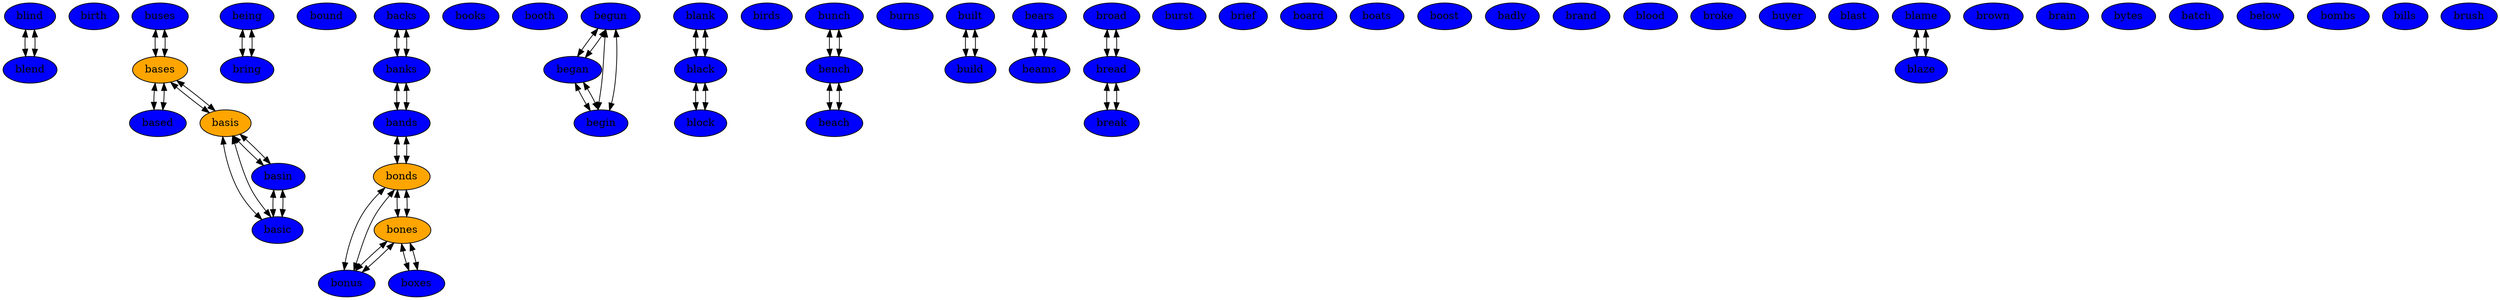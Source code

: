 digraph {
blind [fillcolor = red, style = filled]; 
blind [fillcolor = blue, style = filled];
birth [fillcolor = blue, style = filled];
buses [fillcolor = red, style = filled]; 
buses [fillcolor = blue, style = filled];
being [fillcolor = red, style = filled]; 
being [fillcolor = blue, style = filled];
bound [fillcolor = blue, style = filled];
backs [fillcolor = red, style = filled]; 
backs [fillcolor = blue, style = filled];
bring [fillcolor = red, style = filled]; 
bring [fillcolor = blue, style = filled];
books [fillcolor = blue, style = filled];
booth [fillcolor = blue, style = filled];
begun [fillcolor = yellow, style = filled];
begun [fillcolor = blue, style = filled];
blank [fillcolor = red, style = filled]; 
blank [fillcolor = blue, style = filled];
bones [fillcolor = orange, style = filled];
birds [fillcolor = blue, style = filled];
bunch [fillcolor = red, style = filled]; 
bunch [fillcolor = blue, style = filled];
burns [fillcolor = blue, style = filled];
based [fillcolor = red, style = filled]; 
based [fillcolor = blue, style = filled];
built [fillcolor = red, style = filled]; 
built [fillcolor = blue, style = filled];
basis [fillcolor = orange, style = filled];
bears [fillcolor = red, style = filled]; 
bears [fillcolor = blue, style = filled];
broad [fillcolor = red, style = filled]; 
broad [fillcolor = blue, style = filled];
began [fillcolor = yellow, style = filled];
began [fillcolor = blue, style = filled];
burst [fillcolor = blue, style = filled];
brief [fillcolor = blue, style = filled];
bench [fillcolor = yellow, style = filled];
bench [fillcolor = blue, style = filled];
bases [fillcolor = orange, style = filled];
black [fillcolor = yellow, style = filled];
black [fillcolor = blue, style = filled];
board [fillcolor = blue, style = filled];
beams [fillcolor = red, style = filled]; 
beams [fillcolor = blue, style = filled];
basic [fillcolor = yellow, style = filled];
basic [fillcolor = blue, style = filled];
boats [fillcolor = blue, style = filled];
basin [fillcolor = yellow, style = filled];
basin [fillcolor = blue, style = filled];
boost [fillcolor = blue, style = filled];
build [fillcolor = red, style = filled]; 
build [fillcolor = blue, style = filled];
badly [fillcolor = blue, style = filled];
begin [fillcolor = yellow, style = filled];
begin [fillcolor = blue, style = filled];
bonds [fillcolor = orange, style = filled];
bonus [fillcolor = yellow, style = filled];
bonus [fillcolor = blue, style = filled];
bands [fillcolor = yellow, style = filled];
bands [fillcolor = blue, style = filled];
brand [fillcolor = blue, style = filled];
break [fillcolor = red, style = filled]; 
break [fillcolor = blue, style = filled];
boxes [fillcolor = red, style = filled]; 
boxes [fillcolor = blue, style = filled];
blood [fillcolor = blue, style = filled];
broke [fillcolor = blue, style = filled];
buyer [fillcolor = blue, style = filled];
blast [fillcolor = blue, style = filled];
bread [fillcolor = yellow, style = filled];
bread [fillcolor = blue, style = filled];
blame [fillcolor = red, style = filled]; 
blame [fillcolor = blue, style = filled];
brown [fillcolor = blue, style = filled];
brain [fillcolor = blue, style = filled];
beach [fillcolor = red, style = filled]; 
beach [fillcolor = blue, style = filled];
bytes [fillcolor = blue, style = filled];
batch [fillcolor = blue, style = filled];
below [fillcolor = blue, style = filled];
bombs [fillcolor = blue, style = filled];
banks [fillcolor = yellow, style = filled];
banks [fillcolor = blue, style = filled];
bills [fillcolor = blue, style = filled];
blend [fillcolor = red, style = filled]; 
blend [fillcolor = blue, style = filled];
blaze [fillcolor = red, style = filled]; 
blaze [fillcolor = blue, style = filled];
block [fillcolor = red, style = filled]; 
block [fillcolor = blue, style = filled];
brush [fillcolor = blue, style = filled];

blind -> blend [dir = both];
buses -> bases [dir = both];
being -> bring [dir = both];
backs -> banks [dir = both];
bring -> being [dir = both];
begun -> begin [dir = both];
begun -> began [dir = both];
blank -> black [dir = both];
bones -> bonus [dir = both];
bones -> bonds [dir = both];
bones -> boxes [dir = both];
bunch -> bench [dir = both];
based -> bases [dir = both];
built -> build [dir = both];
basis -> basic [dir = both];
basis -> basin [dir = both];
basis -> bases [dir = both];
bears -> beams [dir = both];
broad -> bread [dir = both];
began -> begun [dir = both];
began -> begin [dir = both];
bench -> beach [dir = both];
bench -> bunch [dir = both];
bases -> based [dir = both];
bases -> buses [dir = both];
bases -> basis [dir = both];
black -> blank [dir = both];
black -> block [dir = both];
beams -> bears [dir = both];
basic -> basin [dir = both];
basic -> basis [dir = both];
basin -> basic [dir = both];
basin -> basis [dir = both];
build -> built [dir = both];
begin -> begun [dir = both];
begin -> began [dir = both];
bonds -> bonus [dir = both];
bonds -> bands [dir = both];
bonds -> bones [dir = both];
bonus -> bonds [dir = both];
bonus -> bones [dir = both];
bands -> banks [dir = both];
bands -> bonds [dir = both];
break -> bread [dir = both];
boxes -> bones [dir = both];
bread -> break [dir = both];
bread -> broad [dir = both];
blame -> blaze [dir = both];
beach -> bench [dir = both];
banks -> bands [dir = both];
banks -> backs [dir = both];
blend -> blind [dir = both];
blaze -> blame [dir = both];
block -> black [dir = both];
}